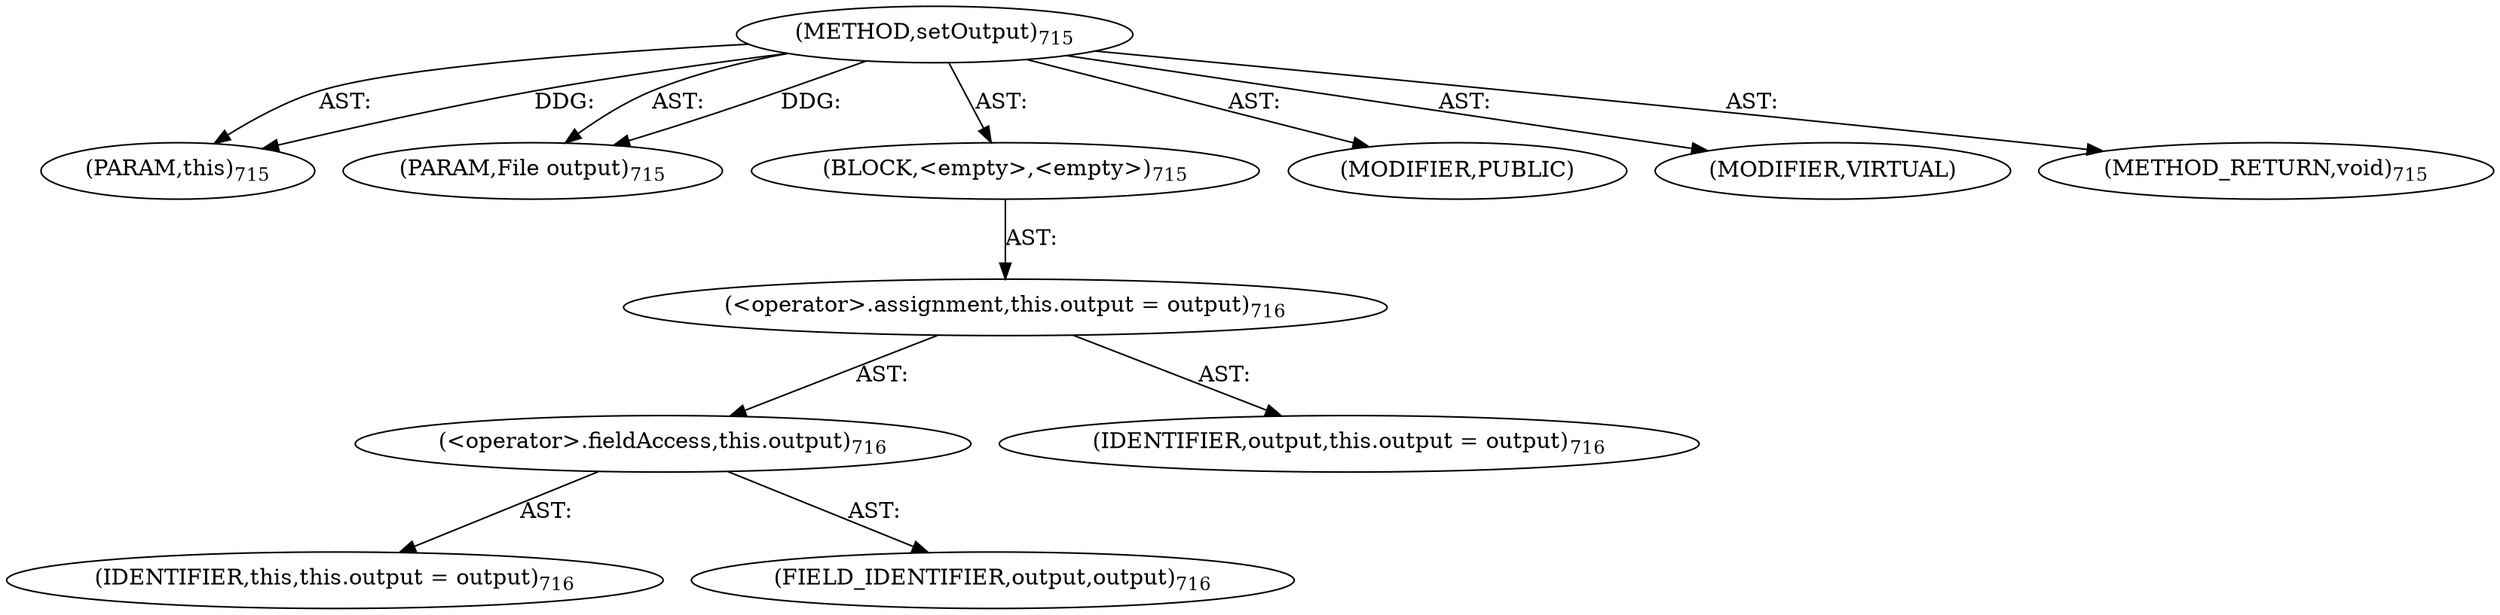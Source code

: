 digraph "setOutput" {  
"111669149727" [label = <(METHOD,setOutput)<SUB>715</SUB>> ]
"115964117017" [label = <(PARAM,this)<SUB>715</SUB>> ]
"115964117052" [label = <(PARAM,File output)<SUB>715</SUB>> ]
"25769803876" [label = <(BLOCK,&lt;empty&gt;,&lt;empty&gt;)<SUB>715</SUB>> ]
"30064771435" [label = <(&lt;operator&gt;.assignment,this.output = output)<SUB>716</SUB>> ]
"30064771436" [label = <(&lt;operator&gt;.fieldAccess,this.output)<SUB>716</SUB>> ]
"68719476799" [label = <(IDENTIFIER,this,this.output = output)<SUB>716</SUB>> ]
"55834574939" [label = <(FIELD_IDENTIFIER,output,output)<SUB>716</SUB>> ]
"68719477052" [label = <(IDENTIFIER,output,this.output = output)<SUB>716</SUB>> ]
"133143986264" [label = <(MODIFIER,PUBLIC)> ]
"133143986265" [label = <(MODIFIER,VIRTUAL)> ]
"128849018911" [label = <(METHOD_RETURN,void)<SUB>715</SUB>> ]
  "111669149727" -> "115964117017"  [ label = "AST: "] 
  "111669149727" -> "115964117052"  [ label = "AST: "] 
  "111669149727" -> "25769803876"  [ label = "AST: "] 
  "111669149727" -> "133143986264"  [ label = "AST: "] 
  "111669149727" -> "133143986265"  [ label = "AST: "] 
  "111669149727" -> "128849018911"  [ label = "AST: "] 
  "25769803876" -> "30064771435"  [ label = "AST: "] 
  "30064771435" -> "30064771436"  [ label = "AST: "] 
  "30064771435" -> "68719477052"  [ label = "AST: "] 
  "30064771436" -> "68719476799"  [ label = "AST: "] 
  "30064771436" -> "55834574939"  [ label = "AST: "] 
  "111669149727" -> "115964117017"  [ label = "DDG: "] 
  "111669149727" -> "115964117052"  [ label = "DDG: "] 
}
